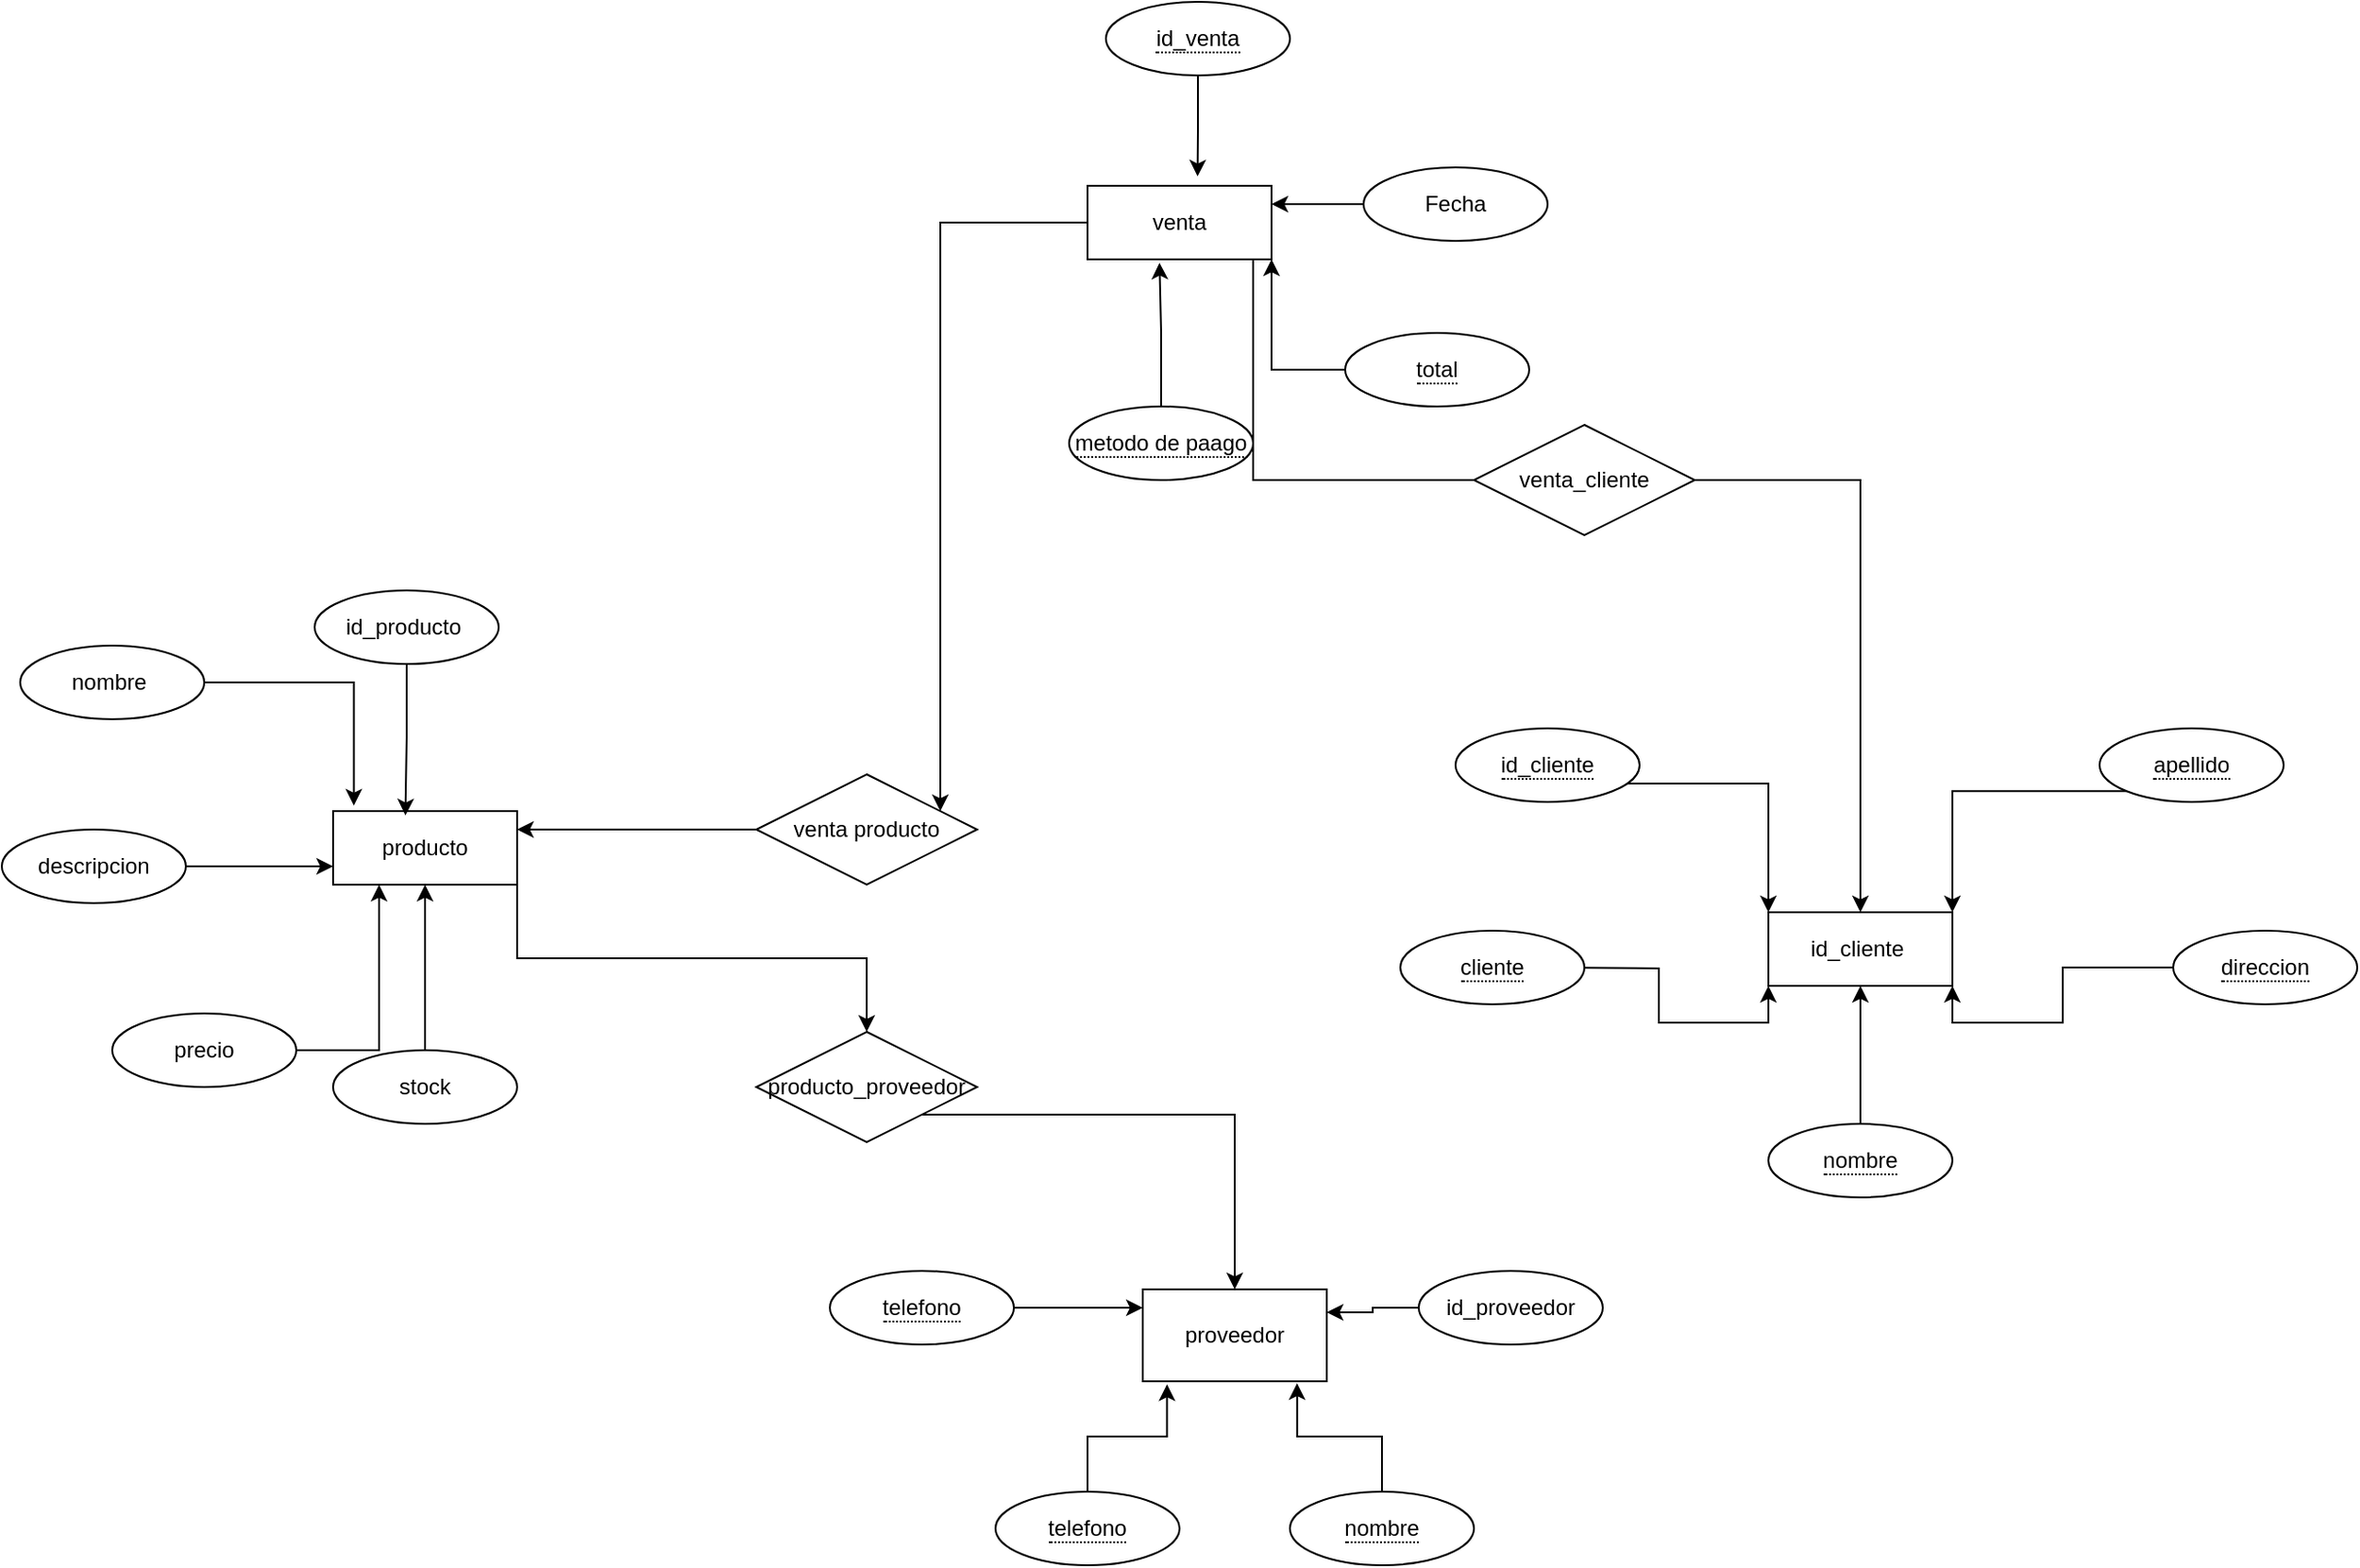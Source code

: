 <mxfile version="24.2.8" type="github">
  <diagram id="R2lEEEUBdFMjLlhIrx00" name="Page-1">
    <mxGraphModel dx="2758" dy="2380" grid="1" gridSize="10" guides="1" tooltips="1" connect="1" arrows="1" fold="1" page="1" pageScale="1" pageWidth="850" pageHeight="1100" math="0" shadow="0" extFonts="Permanent Marker^https://fonts.googleapis.com/css?family=Permanent+Marker">
      <root>
        <mxCell id="0" />
        <mxCell id="1" parent="0" />
        <mxCell id="HVLr7mwECx2Thyv7U5I7-1" value="&lt;font style=&quot;vertical-align: inherit;&quot;&gt;&lt;font style=&quot;vertical-align: inherit;&quot;&gt;proveedor&lt;/font&gt;&lt;/font&gt;" style="whiteSpace=wrap;html=1;align=center;" vertex="1" parent="1">
          <mxGeometry x="550" y="550" width="100" height="50" as="geometry" />
        </mxCell>
        <mxCell id="HVLr7mwECx2Thyv7U5I7-46" style="edgeStyle=orthogonalEdgeStyle;rounded=0;orthogonalLoop=1;jettySize=auto;html=1;exitX=1;exitY=1;exitDx=0;exitDy=0;entryX=0.5;entryY=0;entryDx=0;entryDy=0;" edge="1" parent="1" source="HVLr7mwECx2Thyv7U5I7-47" target="HVLr7mwECx2Thyv7U5I7-1">
          <mxGeometry relative="1" as="geometry" />
        </mxCell>
        <mxCell id="HVLr7mwECx2Thyv7U5I7-2" value="&lt;font style=&quot;vertical-align: inherit;&quot;&gt;&lt;font style=&quot;vertical-align: inherit;&quot;&gt;producto&lt;/font&gt;&lt;/font&gt;" style="whiteSpace=wrap;html=1;align=center;" vertex="1" parent="1">
          <mxGeometry x="110" y="290" width="100" height="40" as="geometry" />
        </mxCell>
        <mxCell id="HVLr7mwECx2Thyv7U5I7-43" style="edgeStyle=orthogonalEdgeStyle;rounded=0;orthogonalLoop=1;jettySize=auto;html=1;exitX=0;exitY=0.5;exitDx=0;exitDy=0;entryX=1;entryY=0.25;entryDx=0;entryDy=0;" edge="1" parent="1" source="HVLr7mwECx2Thyv7U5I7-44" target="HVLr7mwECx2Thyv7U5I7-2">
          <mxGeometry relative="1" as="geometry" />
        </mxCell>
        <mxCell id="HVLr7mwECx2Thyv7U5I7-3" value="&lt;font style=&quot;vertical-align: inherit;&quot;&gt;&lt;font style=&quot;vertical-align: inherit;&quot;&gt;venta&lt;/font&gt;&lt;/font&gt;" style="whiteSpace=wrap;html=1;align=center;" vertex="1" parent="1">
          <mxGeometry x="520" y="-50" width="100" height="40" as="geometry" />
        </mxCell>
        <mxCell id="HVLr7mwECx2Thyv7U5I7-4" value="&lt;font style=&quot;vertical-align: inherit;&quot;&gt;&lt;font style=&quot;vertical-align: inherit;&quot;&gt;&lt;font style=&quot;vertical-align: inherit;&quot;&gt;&lt;font style=&quot;vertical-align: inherit;&quot;&gt;id_cliente&amp;nbsp;&lt;/font&gt;&lt;/font&gt;&lt;/font&gt;&lt;/font&gt;" style="whiteSpace=wrap;html=1;align=center;" vertex="1" parent="1">
          <mxGeometry x="890" y="345" width="100" height="40" as="geometry" />
        </mxCell>
        <mxCell id="HVLr7mwECx2Thyv7U5I7-5" value="&lt;font style=&quot;vertical-align: inherit;&quot;&gt;&lt;font style=&quot;vertical-align: inherit;&quot;&gt;id_producto&amp;nbsp;&lt;/font&gt;&lt;/font&gt;" style="ellipse;whiteSpace=wrap;html=1;align=center;" vertex="1" parent="1">
          <mxGeometry x="100" y="170" width="100" height="40" as="geometry" />
        </mxCell>
        <mxCell id="HVLr7mwECx2Thyv7U5I7-10" style="edgeStyle=orthogonalEdgeStyle;rounded=0;orthogonalLoop=1;jettySize=auto;html=1;entryX=0.5;entryY=1;entryDx=0;entryDy=0;" edge="1" parent="1" source="HVLr7mwECx2Thyv7U5I7-6" target="HVLr7mwECx2Thyv7U5I7-2">
          <mxGeometry relative="1" as="geometry" />
        </mxCell>
        <mxCell id="HVLr7mwECx2Thyv7U5I7-6" value="&lt;font style=&quot;vertical-align: inherit;&quot;&gt;&lt;font style=&quot;vertical-align: inherit;&quot;&gt;stock&lt;/font&gt;&lt;/font&gt;" style="ellipse;whiteSpace=wrap;html=1;align=center;" vertex="1" parent="1">
          <mxGeometry x="110" y="420" width="100" height="40" as="geometry" />
        </mxCell>
        <mxCell id="HVLr7mwECx2Thyv7U5I7-11" style="edgeStyle=orthogonalEdgeStyle;rounded=0;orthogonalLoop=1;jettySize=auto;html=1;entryX=0.25;entryY=1;entryDx=0;entryDy=0;" edge="1" parent="1" source="HVLr7mwECx2Thyv7U5I7-7" target="HVLr7mwECx2Thyv7U5I7-2">
          <mxGeometry relative="1" as="geometry" />
        </mxCell>
        <mxCell id="HVLr7mwECx2Thyv7U5I7-7" value="&lt;font style=&quot;vertical-align: inherit;&quot;&gt;&lt;font style=&quot;vertical-align: inherit;&quot;&gt;precio&lt;/font&gt;&lt;/font&gt;" style="ellipse;whiteSpace=wrap;html=1;align=center;" vertex="1" parent="1">
          <mxGeometry x="-10" y="400" width="100" height="40" as="geometry" />
        </mxCell>
        <mxCell id="HVLr7mwECx2Thyv7U5I7-12" style="edgeStyle=orthogonalEdgeStyle;rounded=0;orthogonalLoop=1;jettySize=auto;html=1;exitX=1;exitY=0.5;exitDx=0;exitDy=0;entryX=0;entryY=0.75;entryDx=0;entryDy=0;" edge="1" parent="1" source="HVLr7mwECx2Thyv7U5I7-8" target="HVLr7mwECx2Thyv7U5I7-2">
          <mxGeometry relative="1" as="geometry" />
        </mxCell>
        <mxCell id="HVLr7mwECx2Thyv7U5I7-8" value="&lt;font style=&quot;vertical-align: inherit;&quot;&gt;&lt;font style=&quot;vertical-align: inherit;&quot;&gt;descripcion&lt;/font&gt;&lt;/font&gt;" style="ellipse;whiteSpace=wrap;html=1;align=center;" vertex="1" parent="1">
          <mxGeometry x="-70" y="300" width="100" height="40" as="geometry" />
        </mxCell>
        <mxCell id="HVLr7mwECx2Thyv7U5I7-9" value="&lt;font style=&quot;vertical-align: inherit;&quot;&gt;&lt;font style=&quot;vertical-align: inherit;&quot;&gt;&lt;font style=&quot;vertical-align: inherit;&quot;&gt;&lt;font style=&quot;vertical-align: inherit;&quot;&gt;nombre&amp;nbsp;&lt;/font&gt;&lt;/font&gt;&lt;/font&gt;&lt;/font&gt;" style="ellipse;whiteSpace=wrap;html=1;align=center;" vertex="1" parent="1">
          <mxGeometry x="-60" y="200" width="100" height="40" as="geometry" />
        </mxCell>
        <mxCell id="HVLr7mwECx2Thyv7U5I7-13" style="edgeStyle=orthogonalEdgeStyle;rounded=0;orthogonalLoop=1;jettySize=auto;html=1;entryX=0.113;entryY=-0.075;entryDx=0;entryDy=0;entryPerimeter=0;" edge="1" parent="1" source="HVLr7mwECx2Thyv7U5I7-9" target="HVLr7mwECx2Thyv7U5I7-2">
          <mxGeometry relative="1" as="geometry" />
        </mxCell>
        <mxCell id="HVLr7mwECx2Thyv7U5I7-14" style="edgeStyle=orthogonalEdgeStyle;rounded=0;orthogonalLoop=1;jettySize=auto;html=1;entryX=0.393;entryY=0.058;entryDx=0;entryDy=0;entryPerimeter=0;" edge="1" parent="1" source="HVLr7mwECx2Thyv7U5I7-5" target="HVLr7mwECx2Thyv7U5I7-2">
          <mxGeometry relative="1" as="geometry" />
        </mxCell>
        <mxCell id="HVLr7mwECx2Thyv7U5I7-15" value="&lt;span style=&quot;border-bottom: 1px dotted&quot;&gt;&lt;font style=&quot;vertical-align: inherit;&quot;&gt;&lt;font style=&quot;vertical-align: inherit;&quot;&gt;telefono&lt;/font&gt;&lt;/font&gt;&lt;/span&gt;" style="ellipse;whiteSpace=wrap;html=1;align=center;" vertex="1" parent="1">
          <mxGeometry x="470" y="660" width="100" height="40" as="geometry" />
        </mxCell>
        <mxCell id="HVLr7mwECx2Thyv7U5I7-16" value="&lt;span style=&quot;border-bottom: 1px dotted&quot;&gt;&lt;font style=&quot;vertical-align: inherit;&quot;&gt;&lt;font style=&quot;vertical-align: inherit;&quot;&gt;&lt;font style=&quot;vertical-align: inherit;&quot;&gt;&lt;font style=&quot;vertical-align: inherit;&quot;&gt;telefono&lt;/font&gt;&lt;/font&gt;&lt;/font&gt;&lt;/font&gt;&lt;/span&gt;" style="ellipse;whiteSpace=wrap;html=1;align=center;" vertex="1" parent="1">
          <mxGeometry x="380" y="540" width="100" height="40" as="geometry" />
        </mxCell>
        <mxCell id="HVLr7mwECx2Thyv7U5I7-17" value="&lt;span style=&quot;border-bottom: 1px dotted&quot;&gt;&lt;font style=&quot;vertical-align: inherit;&quot;&gt;&lt;font style=&quot;vertical-align: inherit;&quot;&gt;nombre&lt;/font&gt;&lt;/font&gt;&lt;/span&gt;" style="ellipse;whiteSpace=wrap;html=1;align=center;" vertex="1" parent="1">
          <mxGeometry x="630" y="660" width="100" height="40" as="geometry" />
        </mxCell>
        <mxCell id="HVLr7mwECx2Thyv7U5I7-33" style="edgeStyle=orthogonalEdgeStyle;rounded=0;orthogonalLoop=1;jettySize=auto;html=1;exitX=0;exitY=0.5;exitDx=0;exitDy=0;entryX=1;entryY=0.25;entryDx=0;entryDy=0;" edge="1" parent="1" source="HVLr7mwECx2Thyv7U5I7-18" target="HVLr7mwECx2Thyv7U5I7-1">
          <mxGeometry relative="1" as="geometry" />
        </mxCell>
        <mxCell id="HVLr7mwECx2Thyv7U5I7-18" value="&lt;font style=&quot;vertical-align: inherit;&quot;&gt;&lt;font style=&quot;vertical-align: inherit;&quot;&gt;&lt;font style=&quot;vertical-align: inherit;&quot;&gt;&lt;font style=&quot;vertical-align: inherit;&quot;&gt;id_proveedor&lt;/font&gt;&lt;/font&gt;&lt;/font&gt;&lt;/font&gt;" style="ellipse;whiteSpace=wrap;html=1;align=center;" vertex="1" parent="1">
          <mxGeometry x="700" y="540" width="100" height="40" as="geometry" />
        </mxCell>
        <mxCell id="HVLr7mwECx2Thyv7U5I7-41" style="edgeStyle=orthogonalEdgeStyle;rounded=0;orthogonalLoop=1;jettySize=auto;html=1;exitX=0;exitY=0.5;exitDx=0;exitDy=0;entryX=1;entryY=1;entryDx=0;entryDy=0;" edge="1" parent="1" source="HVLr7mwECx2Thyv7U5I7-19" target="HVLr7mwECx2Thyv7U5I7-3">
          <mxGeometry relative="1" as="geometry" />
        </mxCell>
        <mxCell id="HVLr7mwECx2Thyv7U5I7-19" value="&lt;span style=&quot;border-bottom: 1px dotted&quot;&gt;&lt;font style=&quot;vertical-align: inherit;&quot;&gt;&lt;font style=&quot;vertical-align: inherit;&quot;&gt;total&lt;/font&gt;&lt;/font&gt;&lt;/span&gt;" style="ellipse;whiteSpace=wrap;html=1;align=center;" vertex="1" parent="1">
          <mxGeometry x="660" y="30" width="100" height="40" as="geometry" />
        </mxCell>
        <mxCell id="HVLr7mwECx2Thyv7U5I7-40" style="edgeStyle=orthogonalEdgeStyle;rounded=0;orthogonalLoop=1;jettySize=auto;html=1;exitX=0;exitY=0.5;exitDx=0;exitDy=0;entryX=1;entryY=0.25;entryDx=0;entryDy=0;" edge="1" parent="1" source="HVLr7mwECx2Thyv7U5I7-20" target="HVLr7mwECx2Thyv7U5I7-3">
          <mxGeometry relative="1" as="geometry" />
        </mxCell>
        <mxCell id="HVLr7mwECx2Thyv7U5I7-20" value="&lt;font style=&quot;vertical-align: inherit;&quot;&gt;&lt;font style=&quot;vertical-align: inherit;&quot;&gt;Fecha&lt;/font&gt;&lt;/font&gt;" style="ellipse;whiteSpace=wrap;html=1;align=center;" vertex="1" parent="1">
          <mxGeometry x="670" y="-60" width="100" height="40" as="geometry" />
        </mxCell>
        <mxCell id="HVLr7mwECx2Thyv7U5I7-21" value="&lt;span style=&quot;border-bottom: 1px dotted&quot;&gt;&lt;font style=&quot;vertical-align: inherit;&quot;&gt;&lt;font style=&quot;vertical-align: inherit;&quot;&gt;id_venta&lt;/font&gt;&lt;/font&gt;&lt;/span&gt;" style="ellipse;whiteSpace=wrap;html=1;align=center;" vertex="1" parent="1">
          <mxGeometry x="530" y="-150" width="100" height="40" as="geometry" />
        </mxCell>
        <mxCell id="HVLr7mwECx2Thyv7U5I7-22" value="&lt;span style=&quot;border-bottom: 1px dotted&quot;&gt;&lt;font style=&quot;vertical-align: inherit;&quot;&gt;&lt;font style=&quot;vertical-align: inherit;&quot;&gt;metodo de paago&lt;/font&gt;&lt;/font&gt;&lt;/span&gt;" style="ellipse;whiteSpace=wrap;html=1;align=center;" vertex="1" parent="1">
          <mxGeometry x="510" y="70" width="100" height="40" as="geometry" />
        </mxCell>
        <mxCell id="HVLr7mwECx2Thyv7U5I7-36" style="edgeStyle=orthogonalEdgeStyle;rounded=0;orthogonalLoop=1;jettySize=auto;html=1;exitX=0;exitY=0.5;exitDx=0;exitDy=0;entryX=1;entryY=1;entryDx=0;entryDy=0;" edge="1" parent="1" source="HVLr7mwECx2Thyv7U5I7-23" target="HVLr7mwECx2Thyv7U5I7-4">
          <mxGeometry relative="1" as="geometry" />
        </mxCell>
        <mxCell id="HVLr7mwECx2Thyv7U5I7-23" value="&lt;span style=&quot;border-bottom: 1px dotted&quot;&gt;&lt;font style=&quot;vertical-align: inherit;&quot;&gt;&lt;font style=&quot;vertical-align: inherit;&quot;&gt;direccion&lt;/font&gt;&lt;/font&gt;&lt;/span&gt;" style="ellipse;whiteSpace=wrap;html=1;align=center;" vertex="1" parent="1">
          <mxGeometry x="1110" y="355" width="100" height="40" as="geometry" />
        </mxCell>
        <mxCell id="HVLr7mwECx2Thyv7U5I7-38" style="edgeStyle=orthogonalEdgeStyle;rounded=0;orthogonalLoop=1;jettySize=auto;html=1;entryX=0;entryY=0;entryDx=0;entryDy=0;" edge="1" parent="1" source="HVLr7mwECx2Thyv7U5I7-24" target="HVLr7mwECx2Thyv7U5I7-4">
          <mxGeometry relative="1" as="geometry">
            <Array as="points">
              <mxPoint x="890" y="275" />
            </Array>
          </mxGeometry>
        </mxCell>
        <mxCell id="HVLr7mwECx2Thyv7U5I7-24" value="&lt;span style=&quot;border-bottom: 1px dotted&quot;&gt;&lt;font style=&quot;vertical-align: inherit;&quot;&gt;&lt;font style=&quot;vertical-align: inherit;&quot;&gt;id_cliente&lt;/font&gt;&lt;/font&gt;&lt;/span&gt;" style="ellipse;whiteSpace=wrap;html=1;align=center;" vertex="1" parent="1">
          <mxGeometry x="720" y="245" width="100" height="40" as="geometry" />
        </mxCell>
        <mxCell id="HVLr7mwECx2Thyv7U5I7-35" style="edgeStyle=orthogonalEdgeStyle;rounded=0;orthogonalLoop=1;jettySize=auto;html=1;exitX=0;exitY=1;exitDx=0;exitDy=0;entryX=1;entryY=0;entryDx=0;entryDy=0;" edge="1" parent="1" source="HVLr7mwECx2Thyv7U5I7-25" target="HVLr7mwECx2Thyv7U5I7-4">
          <mxGeometry relative="1" as="geometry" />
        </mxCell>
        <mxCell id="HVLr7mwECx2Thyv7U5I7-25" value="&lt;span style=&quot;border-bottom: 1px dotted&quot;&gt;&lt;font style=&quot;vertical-align: inherit;&quot;&gt;&lt;font style=&quot;vertical-align: inherit;&quot;&gt;apellido&lt;/font&gt;&lt;/font&gt;&lt;/span&gt;" style="ellipse;whiteSpace=wrap;html=1;align=center;" vertex="1" parent="1">
          <mxGeometry x="1070" y="245" width="100" height="40" as="geometry" />
        </mxCell>
        <mxCell id="HVLr7mwECx2Thyv7U5I7-34" style="edgeStyle=orthogonalEdgeStyle;rounded=0;orthogonalLoop=1;jettySize=auto;html=1;" edge="1" parent="1" source="HVLr7mwECx2Thyv7U5I7-26" target="HVLr7mwECx2Thyv7U5I7-4">
          <mxGeometry relative="1" as="geometry" />
        </mxCell>
        <mxCell id="HVLr7mwECx2Thyv7U5I7-26" value="&lt;span style=&quot;border-bottom: 1px dotted&quot;&gt;&lt;font style=&quot;vertical-align: inherit;&quot;&gt;&lt;font style=&quot;vertical-align: inherit;&quot;&gt;nombre&lt;/font&gt;&lt;/font&gt;&lt;/span&gt;" style="ellipse;whiteSpace=wrap;html=1;align=center;" vertex="1" parent="1">
          <mxGeometry x="890" y="460" width="100" height="40" as="geometry" />
        </mxCell>
        <mxCell id="HVLr7mwECx2Thyv7U5I7-37" style="edgeStyle=orthogonalEdgeStyle;rounded=0;orthogonalLoop=1;jettySize=auto;html=1;entryX=0;entryY=1;entryDx=0;entryDy=0;" edge="1" parent="1" target="HVLr7mwECx2Thyv7U5I7-4">
          <mxGeometry relative="1" as="geometry">
            <mxPoint x="770" y="375" as="sourcePoint" />
          </mxGeometry>
        </mxCell>
        <mxCell id="HVLr7mwECx2Thyv7U5I7-27" value="&lt;span style=&quot;border-bottom: 1px dotted&quot;&gt;&lt;font style=&quot;vertical-align: inherit;&quot;&gt;&lt;font style=&quot;vertical-align: inherit;&quot;&gt;cliente&lt;/font&gt;&lt;/font&gt;&lt;/span&gt;" style="ellipse;whiteSpace=wrap;html=1;align=center;" vertex="1" parent="1">
          <mxGeometry x="690" y="355" width="100" height="40" as="geometry" />
        </mxCell>
        <mxCell id="HVLr7mwECx2Thyv7U5I7-30" style="edgeStyle=orthogonalEdgeStyle;rounded=0;orthogonalLoop=1;jettySize=auto;html=1;exitX=1;exitY=0.5;exitDx=0;exitDy=0;" edge="1" parent="1" source="HVLr7mwECx2Thyv7U5I7-16">
          <mxGeometry relative="1" as="geometry">
            <mxPoint x="550" y="560" as="targetPoint" />
          </mxGeometry>
        </mxCell>
        <mxCell id="HVLr7mwECx2Thyv7U5I7-31" style="edgeStyle=orthogonalEdgeStyle;rounded=0;orthogonalLoop=1;jettySize=auto;html=1;exitX=0.5;exitY=0;exitDx=0;exitDy=0;entryX=0.132;entryY=1.033;entryDx=0;entryDy=0;entryPerimeter=0;" edge="1" parent="1" source="HVLr7mwECx2Thyv7U5I7-15" target="HVLr7mwECx2Thyv7U5I7-1">
          <mxGeometry relative="1" as="geometry" />
        </mxCell>
        <mxCell id="HVLr7mwECx2Thyv7U5I7-32" style="edgeStyle=orthogonalEdgeStyle;rounded=0;orthogonalLoop=1;jettySize=auto;html=1;exitX=0.5;exitY=0;exitDx=0;exitDy=0;entryX=0.839;entryY=1.021;entryDx=0;entryDy=0;entryPerimeter=0;" edge="1" parent="1" source="HVLr7mwECx2Thyv7U5I7-17" target="HVLr7mwECx2Thyv7U5I7-1">
          <mxGeometry relative="1" as="geometry" />
        </mxCell>
        <mxCell id="HVLr7mwECx2Thyv7U5I7-39" style="edgeStyle=orthogonalEdgeStyle;rounded=0;orthogonalLoop=1;jettySize=auto;html=1;entryX=0.598;entryY=-0.127;entryDx=0;entryDy=0;entryPerimeter=0;" edge="1" parent="1" source="HVLr7mwECx2Thyv7U5I7-21" target="HVLr7mwECx2Thyv7U5I7-3">
          <mxGeometry relative="1" as="geometry" />
        </mxCell>
        <mxCell id="HVLr7mwECx2Thyv7U5I7-42" style="edgeStyle=orthogonalEdgeStyle;rounded=0;orthogonalLoop=1;jettySize=auto;html=1;entryX=0.391;entryY=1.046;entryDx=0;entryDy=0;entryPerimeter=0;" edge="1" parent="1" source="HVLr7mwECx2Thyv7U5I7-22" target="HVLr7mwECx2Thyv7U5I7-3">
          <mxGeometry relative="1" as="geometry" />
        </mxCell>
        <mxCell id="HVLr7mwECx2Thyv7U5I7-45" value="" style="edgeStyle=orthogonalEdgeStyle;rounded=0;orthogonalLoop=1;jettySize=auto;html=1;exitX=0;exitY=0.5;exitDx=0;exitDy=0;entryX=1;entryY=0.25;entryDx=0;entryDy=0;" edge="1" parent="1" source="HVLr7mwECx2Thyv7U5I7-3" target="HVLr7mwECx2Thyv7U5I7-44">
          <mxGeometry relative="1" as="geometry">
            <mxPoint x="330" y="-20" as="sourcePoint" />
            <mxPoint x="210" y="300" as="targetPoint" />
          </mxGeometry>
        </mxCell>
        <mxCell id="HVLr7mwECx2Thyv7U5I7-44" value="&lt;font style=&quot;vertical-align: inherit;&quot;&gt;&lt;font style=&quot;vertical-align: inherit;&quot;&gt;venta producto&lt;/font&gt;&lt;/font&gt;" style="shape=rhombus;perimeter=rhombusPerimeter;whiteSpace=wrap;html=1;align=center;" vertex="1" parent="1">
          <mxGeometry x="340" y="270" width="120" height="60" as="geometry" />
        </mxCell>
        <mxCell id="HVLr7mwECx2Thyv7U5I7-48" value="" style="edgeStyle=orthogonalEdgeStyle;rounded=0;orthogonalLoop=1;jettySize=auto;html=1;exitX=1;exitY=1;exitDx=0;exitDy=0;entryX=0.5;entryY=0;entryDx=0;entryDy=0;" edge="1" parent="1" source="HVLr7mwECx2Thyv7U5I7-2" target="HVLr7mwECx2Thyv7U5I7-47">
          <mxGeometry relative="1" as="geometry">
            <mxPoint x="210" y="330" as="sourcePoint" />
            <mxPoint x="440" y="550" as="targetPoint" />
          </mxGeometry>
        </mxCell>
        <mxCell id="HVLr7mwECx2Thyv7U5I7-47" value="&lt;font style=&quot;vertical-align: inherit;&quot;&gt;&lt;font style=&quot;vertical-align: inherit;&quot;&gt;producto_proveedor&lt;/font&gt;&lt;/font&gt;" style="shape=rhombus;perimeter=rhombusPerimeter;whiteSpace=wrap;html=1;align=center;" vertex="1" parent="1">
          <mxGeometry x="340" y="410" width="120" height="60" as="geometry" />
        </mxCell>
        <mxCell id="HVLr7mwECx2Thyv7U5I7-50" value="" style="edgeStyle=orthogonalEdgeStyle;rounded=0;orthogonalLoop=1;jettySize=auto;html=1;exitX=0.75;exitY=1;exitDx=0;exitDy=0;entryX=0.5;entryY=1;entryDx=0;entryDy=0;" edge="1" parent="1" source="HVLr7mwECx2Thyv7U5I7-3" target="HVLr7mwECx2Thyv7U5I7-51">
          <mxGeometry relative="1" as="geometry">
            <mxPoint x="595" y="-10" as="sourcePoint" />
            <mxPoint x="1050" y="55" as="targetPoint" />
            <Array as="points">
              <mxPoint x="610" y="-10" />
              <mxPoint x="610" y="110" />
            </Array>
          </mxGeometry>
        </mxCell>
        <mxCell id="HVLr7mwECx2Thyv7U5I7-52" style="edgeStyle=orthogonalEdgeStyle;rounded=0;orthogonalLoop=1;jettySize=auto;html=1;entryX=0.5;entryY=0;entryDx=0;entryDy=0;" edge="1" parent="1" source="HVLr7mwECx2Thyv7U5I7-51" target="HVLr7mwECx2Thyv7U5I7-4">
          <mxGeometry relative="1" as="geometry" />
        </mxCell>
        <mxCell id="HVLr7mwECx2Thyv7U5I7-51" value="&lt;font style=&quot;vertical-align: inherit;&quot;&gt;&lt;font style=&quot;vertical-align: inherit;&quot;&gt;venta_cliente&lt;/font&gt;&lt;/font&gt;" style="shape=rhombus;perimeter=rhombusPerimeter;whiteSpace=wrap;html=1;align=center;" vertex="1" parent="1">
          <mxGeometry x="730" y="80" width="120" height="60" as="geometry" />
        </mxCell>
      </root>
    </mxGraphModel>
  </diagram>
</mxfile>
